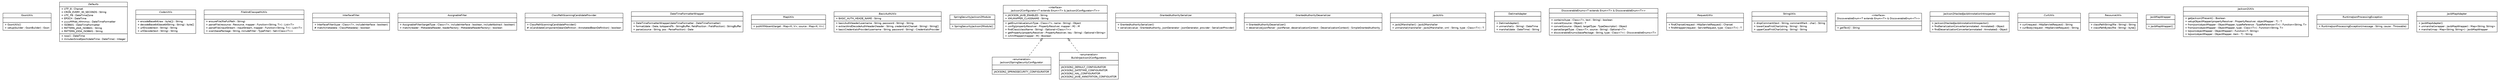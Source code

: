 #!/usr/local/bin/dot
#
# Class diagram 
# Generated by UMLGraph version R5_6-24-gf6e263 (http://www.umlgraph.org/)
#

digraph G {
	edge [fontname="Helvetica",fontsize=10,labelfontname="Helvetica",labelfontsize=10];
	node [fontname="Helvetica",fontsize=10,shape=plaintext];
	nodesep=0.25;
	ranksep=0.5;
	// cn.home1.oss.lib.common.GsonUtils
	c0 [label=<<table title="cn.home1.oss.lib.common.GsonUtils" border="0" cellborder="1" cellspacing="0" cellpadding="2" port="p" href="./GsonUtils.html">
		<tr><td><table border="0" cellspacing="0" cellpadding="1">
<tr><td align="center" balign="center"> GsonUtils </td></tr>
		</table></td></tr>
		<tr><td><table border="0" cellspacing="0" cellpadding="1">
<tr><td align="left" balign="left">  </td></tr>
		</table></td></tr>
		<tr><td><table border="0" cellspacing="0" cellpadding="1">
<tr><td align="left" balign="left"> + GsonUtils() </td></tr>
<tr><td align="left" balign="left"> + setup(builder : GsonBuilder) : Gson </td></tr>
		</table></td></tr>
		</table>>, URL="./GsonUtils.html", fontname="Helvetica", fontcolor="black", fontsize=10.0];
	// cn.home1.oss.lib.common.Defaults
	c1 [label=<<table title="cn.home1.oss.lib.common.Defaults" border="0" cellborder="1" cellspacing="0" cellpadding="2" port="p" href="./Defaults.html">
		<tr><td><table border="0" cellspacing="0" cellpadding="1">
<tr><td align="center" balign="center"><font face="Helvetica-Oblique"> Defaults </font></td></tr>
		</table></td></tr>
		<tr><td><table border="0" cellspacing="0" cellpadding="1">
<tr><td align="left" balign="left"> + UTF_8 : Charset </td></tr>
<tr><td align="left" balign="left"> + CRON_EVERY_30_SECONDS : String </td></tr>
<tr><td align="left" balign="left"> + UTC_P8 : DateTimeZone </td></tr>
<tr><td align="left" balign="left"> + EPOCH : DateTime </td></tr>
<tr><td align="left" balign="left"> + yyyyMMdd_HHmmss : DateTimeFormatter </td></tr>
<tr><td align="left" balign="left"> + ISO8601 : DateTimeFormatter </td></tr>
<tr><td align="left" balign="left"> + PATTERN_JAVA_ISO8601 : String </td></tr>
<tr><td align="left" balign="left"> + PATTERN_JODA_ISO8601 : String </td></tr>
		</table></td></tr>
		<tr><td><table border="0" cellspacing="0" cellpadding="1">
<tr><td align="left" balign="left"> + now() : DateTime </td></tr>
<tr><td align="left" balign="left"> + minutesSinceEpoch(dateTime : DateTime) : Integer </td></tr>
		</table></td></tr>
		</table>>, URL="./Defaults.html", fontname="Helvetica", fontcolor="black", fontsize=10.0];
	// cn.home1.oss.lib.common.CodecUtils
	c2 [label=<<table title="cn.home1.oss.lib.common.CodecUtils" border="0" cellborder="1" cellspacing="0" cellpadding="2" port="p" href="./CodecUtils.html">
		<tr><td><table border="0" cellspacing="0" cellpadding="1">
<tr><td align="center" balign="center"><font face="Helvetica-Oblique"> CodecUtils </font></td></tr>
		</table></td></tr>
		<tr><td><table border="0" cellspacing="0" cellpadding="1">
<tr><td align="left" balign="left">  </td></tr>
		</table></td></tr>
		<tr><td><table border="0" cellspacing="0" cellpadding="1">
<tr><td align="left" balign="left"> + encodeBase64(raw : byte[]) : String </td></tr>
<tr><td align="left" balign="left"> + decodeBase64(base64String : String) : byte[] </td></tr>
<tr><td align="left" balign="left"> + urlEncode(text : String) : String </td></tr>
<tr><td align="left" balign="left"> + urlDecode(text : String) : String </td></tr>
		</table></td></tr>
		</table>>, URL="./CodecUtils.html", fontname="Helvetica", fontcolor="black", fontsize=10.0];
	// cn.home1.oss.lib.common.FileAndClasspathUtils
	c3 [label=<<table title="cn.home1.oss.lib.common.FileAndClasspathUtils" border="0" cellborder="1" cellspacing="0" cellpadding="2" port="p" href="./FileAndClasspathUtils.html">
		<tr><td><table border="0" cellspacing="0" cellpadding="1">
<tr><td align="center" balign="center"> FileAndClasspathUtils </td></tr>
		</table></td></tr>
		<tr><td><table border="0" cellspacing="0" cellpadding="1">
<tr><td align="left" balign="left">  </td></tr>
		</table></td></tr>
		<tr><td><table border="0" cellspacing="0" cellpadding="1">
<tr><td align="left" balign="left"> + ensureFile(fileFullPath : String) </td></tr>
<tr><td align="left" balign="left"> + parseFile(resource : Resource, mapper : Function&lt;String, T&gt;) : List&lt;T&gt; </td></tr>
<tr><td align="left" balign="left"> + parseFile(inputStream : InputStream, mapper : Function&lt;String, T&gt;) : List&lt;T&gt; </td></tr>
<tr><td align="left" balign="left"> + scan(basePackage : String, includeFilter : TypeFilter) : Set&lt;Class&lt;T&gt;&gt; </td></tr>
		</table></td></tr>
		</table>>, URL="./FileAndClasspathUtils.html", fontname="Helvetica", fontcolor="black", fontsize=10.0];
	// cn.home1.oss.lib.common.FileAndClasspathUtils.InterfaceFilter
	c4 [label=<<table title="cn.home1.oss.lib.common.FileAndClasspathUtils.InterfaceFilter" border="0" cellborder="1" cellspacing="0" cellpadding="2" port="p" href="./FileAndClasspathUtils.InterfaceFilter.html">
		<tr><td><table border="0" cellspacing="0" cellpadding="1">
<tr><td align="center" balign="center"> InterfaceFilter </td></tr>
		</table></td></tr>
		<tr><td><table border="0" cellspacing="0" cellpadding="1">
<tr><td align="left" balign="left">  </td></tr>
		</table></td></tr>
		<tr><td><table border="0" cellspacing="0" cellpadding="1">
<tr><td align="left" balign="left"> + InterfaceFilter(type : Class&lt;?&gt;, includeInterface : boolean) </td></tr>
<tr><td align="left" balign="left"> # match(metadata : ClassMetadata) : boolean </td></tr>
		</table></td></tr>
		</table>>, URL="./FileAndClasspathUtils.InterfaceFilter.html", fontname="Helvetica", fontcolor="black", fontsize=10.0];
	// cn.home1.oss.lib.common.FileAndClasspathUtils.AssignableFilter
	c5 [label=<<table title="cn.home1.oss.lib.common.FileAndClasspathUtils.AssignableFilter" border="0" cellborder="1" cellspacing="0" cellpadding="2" port="p" href="./FileAndClasspathUtils.AssignableFilter.html">
		<tr><td><table border="0" cellspacing="0" cellpadding="1">
<tr><td align="center" balign="center"> AssignableFilter </td></tr>
		</table></td></tr>
		<tr><td><table border="0" cellspacing="0" cellpadding="1">
<tr><td align="left" balign="left">  </td></tr>
		</table></td></tr>
		<tr><td><table border="0" cellspacing="0" cellpadding="1">
<tr><td align="left" balign="left"> + AssignableFilter(targetType : Class&lt;?&gt;, includeInterface : boolean, includeAbstract : boolean) </td></tr>
<tr><td align="left" balign="left"> + match(reader : MetadataReader, readerFactory : MetadataReaderFactory) : boolean </td></tr>
		</table></td></tr>
		</table>>, URL="./FileAndClasspathUtils.AssignableFilter.html", fontname="Helvetica", fontcolor="black", fontsize=10.0];
	// cn.home1.oss.lib.common.FileAndClasspathUtils.ClassPathScanningCandidateProvider
	c6 [label=<<table title="cn.home1.oss.lib.common.FileAndClasspathUtils.ClassPathScanningCandidateProvider" border="0" cellborder="1" cellspacing="0" cellpadding="2" port="p" href="./FileAndClasspathUtils.ClassPathScanningCandidateProvider.html">
		<tr><td><table border="0" cellspacing="0" cellpadding="1">
<tr><td align="center" balign="center"> ClassPathScanningCandidateProvider </td></tr>
		</table></td></tr>
		<tr><td><table border="0" cellspacing="0" cellpadding="1">
<tr><td align="left" balign="left">  </td></tr>
		</table></td></tr>
		<tr><td><table border="0" cellspacing="0" cellpadding="1">
<tr><td align="left" balign="left"> + ClassPathScanningCandidateProvider() </td></tr>
<tr><td align="left" balign="left"> # isCandidateComponent(beanDefinition : AnnotatedBeanDefinition) : boolean </td></tr>
		</table></td></tr>
		</table>>, URL="./FileAndClasspathUtils.ClassPathScanningCandidateProvider.html", fontname="Helvetica", fontcolor="black", fontsize=10.0];
	// cn.home1.oss.lib.common.DateTimeFormatterWrapper
	c7 [label=<<table title="cn.home1.oss.lib.common.DateTimeFormatterWrapper" border="0" cellborder="1" cellspacing="0" cellpadding="2" port="p" href="./DateTimeFormatterWrapper.html">
		<tr><td><table border="0" cellspacing="0" cellpadding="1">
<tr><td align="center" balign="center"> DateTimeFormatterWrapper </td></tr>
		</table></td></tr>
		<tr><td><table border="0" cellspacing="0" cellpadding="1">
<tr><td align="left" balign="left">  </td></tr>
		</table></td></tr>
		<tr><td><table border="0" cellspacing="0" cellpadding="1">
<tr><td align="left" balign="left"> + DateTimeFormatterWrapper(dateTimeFormatter : DateTimeFormatter) </td></tr>
<tr><td align="left" balign="left"> + format(date : Date, toAppendTo : StringBuffer, fieldPosition : FieldPosition) : StringBuffer </td></tr>
<tr><td align="left" balign="left"> + parse(source : String, pos : ParsePosition) : Date </td></tr>
		</table></td></tr>
		</table>>, URL="./DateTimeFormatterWrapper.html", fontname="Helvetica", fontcolor="black", fontsize=10.0];
	// cn.home1.oss.lib.common.MapUtils
	c8 [label=<<table title="cn.home1.oss.lib.common.MapUtils" border="0" cellborder="1" cellspacing="0" cellpadding="2" port="p" href="./MapUtils.html">
		<tr><td><table border="0" cellspacing="0" cellpadding="1">
<tr><td align="center" balign="center"> MapUtils </td></tr>
		</table></td></tr>
		<tr><td><table border="0" cellspacing="0" cellpadding="1">
<tr><td align="left" balign="left">  </td></tr>
		</table></td></tr>
		<tr><td><table border="0" cellspacing="0" cellpadding="1">
<tr><td align="left" balign="left"> + putAllIfAbsent(target : Map&lt;K, V&gt;, source : Map&lt;K, V&gt;) </td></tr>
		</table></td></tr>
		</table>>, URL="./MapUtils.html", fontname="Helvetica", fontcolor="black", fontsize=10.0];
	// cn.home1.oss.lib.common.BasicAuthUtils
	c9 [label=<<table title="cn.home1.oss.lib.common.BasicAuthUtils" border="0" cellborder="1" cellspacing="0" cellpadding="2" port="p" href="./BasicAuthUtils.html">
		<tr><td><table border="0" cellspacing="0" cellpadding="1">
<tr><td align="center" balign="center"><font face="Helvetica-Oblique"> BasicAuthUtils </font></td></tr>
		</table></td></tr>
		<tr><td><table border="0" cellspacing="0" cellpadding="1">
<tr><td align="left" balign="left"> + BASIC_AUTH_HEADE_NAME : String </td></tr>
		</table></td></tr>
		<tr><td><table border="0" cellspacing="0" cellpadding="1">
<tr><td align="left" balign="left"> + basicAuthHeader(username : String, password : String) : String </td></tr>
<tr><td align="left" balign="left"> + extractAndDecodeAuthHeader(header : String, credentialsCharset : String) : String[] </td></tr>
<tr><td align="left" balign="left"> + basicCredentialsProvider(username : String, password : String) : CredentialsProvider </td></tr>
		</table></td></tr>
		</table>>, URL="./BasicAuthUtils.html", fontname="Helvetica", fontcolor="black", fontsize=10.0];
	// cn.home1.oss.lib.common.SpringSecurityJackson2Module
	c10 [label=<<table title="cn.home1.oss.lib.common.SpringSecurityJackson2Module" border="0" cellborder="1" cellspacing="0" cellpadding="2" port="p" href="./SpringSecurityJackson2Module.html">
		<tr><td><table border="0" cellspacing="0" cellpadding="1">
<tr><td align="center" balign="center"> SpringSecurityJackson2Module </td></tr>
		</table></td></tr>
		<tr><td><table border="0" cellspacing="0" cellpadding="1">
<tr><td align="left" balign="left">  </td></tr>
		</table></td></tr>
		<tr><td><table border="0" cellspacing="0" cellpadding="1">
<tr><td align="left" balign="left"> + SpringSecurityJackson2Module() </td></tr>
		</table></td></tr>
		</table>>, URL="./SpringSecurityJackson2Module.html", fontname="Helvetica", fontcolor="black", fontsize=10.0];
	// cn.home1.oss.lib.common.SpringSecurityJackson2Module.Jackson2SpringSecurityConfigurator
	c11 [label=<<table title="cn.home1.oss.lib.common.SpringSecurityJackson2Module.Jackson2SpringSecurityConfigurator" border="0" cellborder="1" cellspacing="0" cellpadding="2" port="p" href="./SpringSecurityJackson2Module.Jackson2SpringSecurityConfigurator.html">
		<tr><td><table border="0" cellspacing="0" cellpadding="1">
<tr><td align="center" balign="center"> &#171;enumeration&#187; </td></tr>
<tr><td align="center" balign="center"> Jackson2SpringSecurityConfigurator </td></tr>
		</table></td></tr>
		<tr><td><table border="0" cellspacing="0" cellpadding="1">
<tr><td align="left" balign="left">  </td></tr>
		</table></td></tr>
		<tr><td><table border="0" cellspacing="0" cellpadding="1">
<tr><td align="left" balign="left"> JACKSON2_SPRINGSECURITY_CONFIGURATOR </td></tr>
		</table></td></tr>
		</table>>, URL="./SpringSecurityJackson2Module.Jackson2SpringSecurityConfigurator.html", fontname="Helvetica", fontcolor="black", fontsize=10.0];
	// cn.home1.oss.lib.common.SpringSecurityJackson2Module.GrantedAuthoritySerializer
	c12 [label=<<table title="cn.home1.oss.lib.common.SpringSecurityJackson2Module.GrantedAuthoritySerializer" border="0" cellborder="1" cellspacing="0" cellpadding="2" port="p" href="./SpringSecurityJackson2Module.GrantedAuthoritySerializer.html">
		<tr><td><table border="0" cellspacing="0" cellpadding="1">
<tr><td align="center" balign="center"> GrantedAuthoritySerializer </td></tr>
		</table></td></tr>
		<tr><td><table border="0" cellspacing="0" cellpadding="1">
<tr><td align="left" balign="left">  </td></tr>
		</table></td></tr>
		<tr><td><table border="0" cellspacing="0" cellpadding="1">
<tr><td align="left" balign="left"> + GrantedAuthoritySerializer() </td></tr>
<tr><td align="left" balign="left"> + serialize(value : GrantedAuthority, jsonGenerator : JsonGenerator, provider : SerializerProvider) </td></tr>
		</table></td></tr>
		</table>>, URL="./SpringSecurityJackson2Module.GrantedAuthoritySerializer.html", fontname="Helvetica", fontcolor="black", fontsize=10.0];
	// cn.home1.oss.lib.common.SpringSecurityJackson2Module.GrantedAuthorityDeserializer
	c13 [label=<<table title="cn.home1.oss.lib.common.SpringSecurityJackson2Module.GrantedAuthorityDeserializer" border="0" cellborder="1" cellspacing="0" cellpadding="2" port="p" href="./SpringSecurityJackson2Module.GrantedAuthorityDeserializer.html">
		<tr><td><table border="0" cellspacing="0" cellpadding="1">
<tr><td align="center" balign="center"> GrantedAuthorityDeserializer </td></tr>
		</table></td></tr>
		<tr><td><table border="0" cellspacing="0" cellpadding="1">
<tr><td align="left" balign="left">  </td></tr>
		</table></td></tr>
		<tr><td><table border="0" cellspacing="0" cellpadding="1">
<tr><td align="left" balign="left"> + GrantedAuthorityDeserializer() </td></tr>
<tr><td align="left" balign="left"> + deserialize(jsonParser : JsonParser, deserializationContext : DeserializationContext) : SimpleGrantedAuthority </td></tr>
		</table></td></tr>
		</table>>, URL="./SpringSecurityJackson2Module.GrantedAuthorityDeserializer.html", fontname="Helvetica", fontcolor="black", fontsize=10.0];
	// cn.home1.oss.lib.common.JaxbUtils
	c14 [label=<<table title="cn.home1.oss.lib.common.JaxbUtils" border="0" cellborder="1" cellspacing="0" cellpadding="2" port="p" href="./JaxbUtils.html">
		<tr><td><table border="0" cellspacing="0" cellpadding="1">
<tr><td align="center" balign="center"> JaxbUtils </td></tr>
		</table></td></tr>
		<tr><td><table border="0" cellspacing="0" cellpadding="1">
<tr><td align="left" balign="left">  </td></tr>
		</table></td></tr>
		<tr><td><table border="0" cellspacing="0" cellpadding="1">
<tr><td align="left" balign="left"> + jaxb2Marshaller() : Jaxb2Marshaller </td></tr>
<tr><td align="left" balign="left"> + unmarshal(marshaller : Jaxb2Marshaller, xml : String, type : Class&lt;T&gt;) : T </td></tr>
		</table></td></tr>
		</table>>, URL="./JaxbUtils.html", fontname="Helvetica", fontcolor="black", fontsize=10.0];
	// cn.home1.oss.lib.common.JaxbUtils.DatimeAdapter
	c15 [label=<<table title="cn.home1.oss.lib.common.JaxbUtils.DatimeAdapter" border="0" cellborder="1" cellspacing="0" cellpadding="2" port="p" href="./JaxbUtils.DatimeAdapter.html">
		<tr><td><table border="0" cellspacing="0" cellpadding="1">
<tr><td align="center" balign="center"> DatimeAdapter </td></tr>
		</table></td></tr>
		<tr><td><table border="0" cellspacing="0" cellpadding="1">
<tr><td align="left" balign="left">  </td></tr>
		</table></td></tr>
		<tr><td><table border="0" cellspacing="0" cellpadding="1">
<tr><td align="left" balign="left"> + DatimeAdapter() </td></tr>
<tr><td align="left" balign="left"> + unmarshal(s : String) : DateTime </td></tr>
<tr><td align="left" balign="left"> + marshal(date : DateTime) : String </td></tr>
		</table></td></tr>
		</table>>, URL="./JaxbUtils.DatimeAdapter.html", fontname="Helvetica", fontcolor="black", fontsize=10.0];
	// cn.home1.oss.lib.common.DiscoverableEnums<T extends java.lang.Enum<T> & cn.home1.oss.lib.common.DiscoverableEnum<T>>
	c16 [label=<<table title="cn.home1.oss.lib.common.DiscoverableEnums" border="0" cellborder="1" cellspacing="0" cellpadding="2" port="p" href="./DiscoverableEnums.html">
		<tr><td><table border="0" cellspacing="0" cellpadding="1">
<tr><td align="center" balign="center"> DiscoverableEnums&lt;T extends Enum&lt;T&gt; &amp; DiscoverableEnum&lt;T&gt;&gt; </td></tr>
		</table></td></tr>
		<tr><td><table border="0" cellspacing="0" cellpadding="1">
<tr><td align="left" balign="left">  </td></tr>
		</table></td></tr>
		<tr><td><table border="0" cellspacing="0" cellpadding="1">
<tr><td align="left" balign="left"> + contains(type : Class&lt;?&gt;, text : String) : boolean </td></tr>
<tr><td align="left" balign="left"> + convert(source : Object) : T </td></tr>
<tr><td align="left" balign="left"> + convert(source : Object, targetType : TypeDescriptor) : Object </td></tr>
<tr><td align="left" balign="left"> + parse(targetType : Class&lt;T&gt;, source : String) : Optional&lt;T&gt; </td></tr>
<tr><td align="left" balign="left"> + discoverableEnums(basePackage : String, type : Class&lt;?&gt;) : DiscoverableEnums&lt;T&gt; </td></tr>
		</table></td></tr>
		</table>>, URL="./DiscoverableEnums.html", fontname="Helvetica", fontcolor="black", fontsize=10.0];
	// cn.home1.oss.lib.common.RequestUtlis
	c17 [label=<<table title="cn.home1.oss.lib.common.RequestUtlis" border="0" cellborder="1" cellspacing="0" cellpadding="2" port="p" href="./RequestUtlis.html">
		<tr><td><table border="0" cellspacing="0" cellpadding="1">
<tr><td align="center" balign="center"><font face="Helvetica-Oblique"> RequestUtlis </font></td></tr>
		</table></td></tr>
		<tr><td><table border="0" cellspacing="0" cellpadding="1">
<tr><td align="left" balign="left">  </td></tr>
		</table></td></tr>
		<tr><td><table border="0" cellspacing="0" cellpadding="1">
<tr><td align="left" balign="left"> + findCharset(request : HttpServletRequest) : Charset </td></tr>
<tr><td align="left" balign="left"> + findWrapper(request : ServletRequest, type : Class&lt;T&gt;) : T </td></tr>
		</table></td></tr>
		</table>>, URL="./RequestUtlis.html", fontname="Helvetica", fontcolor="black", fontsize=10.0];
	// cn.home1.oss.lib.common.StringUtils
	c18 [label=<<table title="cn.home1.oss.lib.common.StringUtils" border="0" cellborder="1" cellspacing="0" cellpadding="2" port="p" href="./StringUtils.html">
		<tr><td><table border="0" cellspacing="0" cellpadding="1">
<tr><td align="center" balign="center"> StringUtils </td></tr>
		</table></td></tr>
		<tr><td><table border="0" cellspacing="0" cellpadding="1">
<tr><td align="left" balign="left">  </td></tr>
		</table></td></tr>
		<tr><td><table border="0" cellspacing="0" cellpadding="1">
<tr><td align="left" balign="left"> + dropComment(text : String, commentMark : char) : String </td></tr>
<tr><td align="left" balign="left"> + lowerCaseFirstChar(string : String) : String </td></tr>
<tr><td align="left" balign="left"> + upperCaseFirstChar(string : String) : String </td></tr>
		</table></td></tr>
		</table>>, URL="./StringUtils.html", fontname="Helvetica", fontcolor="black", fontsize=10.0];
	// cn.home1.oss.lib.common.DiscoverableEnum<T extends java.lang.Enum<T> & cn.home1.oss.lib.common.DiscoverableEnum<T>>
	c19 [label=<<table title="cn.home1.oss.lib.common.DiscoverableEnum" border="0" cellborder="1" cellspacing="0" cellpadding="2" port="p" href="./DiscoverableEnum.html">
		<tr><td><table border="0" cellspacing="0" cellpadding="1">
<tr><td align="center" balign="center"> &#171;interface&#187; </td></tr>
<tr><td align="center" balign="center"> DiscoverableEnum&lt;T extends Enum&lt;T&gt; &amp; DiscoverableEnum&lt;T&gt;&gt; </td></tr>
		</table></td></tr>
		<tr><td><table border="0" cellspacing="0" cellpadding="1">
<tr><td align="left" balign="left">  </td></tr>
		</table></td></tr>
		<tr><td><table border="0" cellspacing="0" cellpadding="1">
<tr><td align="left" balign="left"><font face="Helvetica-Oblique" point-size="10.0"> + getText() : String </font></td></tr>
		</table></td></tr>
		</table>>, URL="./DiscoverableEnum.html", fontname="Helvetica", fontcolor="black", fontsize=10.0];
	// cn.home1.oss.lib.common.Jackson2HackedJaxbAnnotationIntrospector
	c20 [label=<<table title="cn.home1.oss.lib.common.Jackson2HackedJaxbAnnotationIntrospector" border="0" cellborder="1" cellspacing="0" cellpadding="2" port="p" href="./Jackson2HackedJaxbAnnotationIntrospector.html">
		<tr><td><table border="0" cellspacing="0" cellpadding="1">
<tr><td align="center" balign="center"> Jackson2HackedJaxbAnnotationIntrospector </td></tr>
		</table></td></tr>
		<tr><td><table border="0" cellspacing="0" cellpadding="1">
<tr><td align="left" balign="left">  </td></tr>
		</table></td></tr>
		<tr><td><table border="0" cellspacing="0" cellpadding="1">
<tr><td align="left" balign="left"> + Jackson2HackedJaxbAnnotationIntrospector() </td></tr>
<tr><td align="left" balign="left"> + findSerializationConverter(annotated : Annotated) : Object </td></tr>
<tr><td align="left" balign="left"> + findDeserializationConverter(annotated : Annotated) : Object </td></tr>
		</table></td></tr>
		</table>>, URL="./Jackson2HackedJaxbAnnotationIntrospector.html", fontname="Helvetica", fontcolor="black", fontsize=10.0];
	// cn.home1.oss.lib.common.CurlUtils
	c21 [label=<<table title="cn.home1.oss.lib.common.CurlUtils" border="0" cellborder="1" cellspacing="0" cellpadding="2" port="p" href="./CurlUtils.html">
		<tr><td><table border="0" cellspacing="0" cellpadding="1">
<tr><td align="center" balign="center"><font face="Helvetica-Oblique"> CurlUtils </font></td></tr>
		</table></td></tr>
		<tr><td><table border="0" cellspacing="0" cellpadding="1">
<tr><td align="left" balign="left">  </td></tr>
		</table></td></tr>
		<tr><td><table border="0" cellspacing="0" cellpadding="1">
<tr><td align="left" balign="left"> + curl(request : HttpServletRequest) : String </td></tr>
<tr><td align="left" balign="left"> + curlBody(request : HttpServletRequest) : String </td></tr>
		</table></td></tr>
		</table>>, URL="./CurlUtils.html", fontname="Helvetica", fontcolor="black", fontsize=10.0];
	// cn.home1.oss.lib.common.ResourceUtils
	c22 [label=<<table title="cn.home1.oss.lib.common.ResourceUtils" border="0" cellborder="1" cellspacing="0" cellpadding="2" port="p" href="./ResourceUtils.html">
		<tr><td><table border="0" cellspacing="0" cellpadding="1">
<tr><td align="center" balign="center"> ResourceUtils </td></tr>
		</table></td></tr>
		<tr><td><table border="0" cellspacing="0" cellpadding="1">
<tr><td align="left" balign="left">  </td></tr>
		</table></td></tr>
		<tr><td><table border="0" cellspacing="0" cellpadding="1">
<tr><td align="left" balign="left"> + classPathString(file : String) : String </td></tr>
<tr><td align="left" balign="left"> + classPathBytes(file : String) : byte[] </td></tr>
		</table></td></tr>
		</table>>, URL="./ResourceUtils.html", fontname="Helvetica", fontcolor="black", fontsize=10.0];
	// cn.home1.oss.lib.common.Jackson2Configurator<T extends java.lang.Enum<T> & cn.home1.oss.lib.common.Jackson2Configurator<T>>
	c23 [label=<<table title="cn.home1.oss.lib.common.Jackson2Configurator" border="0" cellborder="1" cellspacing="0" cellpadding="2" port="p" href="./Jackson2Configurator.html">
		<tr><td><table border="0" cellspacing="0" cellpadding="1">
<tr><td align="center" balign="center"> &#171;interface&#187; </td></tr>
<tr><td align="center" balign="center"> Jackson2Configurator&lt;T extends Enum&lt;T&gt; &amp; Jackson2Configurator&lt;T&gt;&gt; </td></tr>
		</table></td></tr>
		<tr><td><table border="0" cellspacing="0" cellpadding="1">
<tr><td align="left" balign="left"> + JACKSON_JAXB_ENABLED : String </td></tr>
<tr><td align="left" balign="left"> + XMLMAPPER_CLASSNAME : String </td></tr>
		</table></td></tr>
		<tr><td><table border="0" cellspacing="0" cellpadding="1">
<tr><td align="left" balign="left"> + getEnumValue(enumType : Class&lt;?&gt;, name : String) : Object </td></tr>
<tr><td align="left" balign="left"><font face="Helvetica-Oblique" point-size="10.0"> + config(propertyResolver : PropertyResolver, mapper : M) : M </font></td></tr>
<tr><td align="left" balign="left"> + findClass(className : String) : Optional&lt;Class&lt;?&gt;&gt; </td></tr>
<tr><td align="left" balign="left"> + getProperty(propertyResolver : PropertyResolver, key : String) : Optional&lt;String&gt; </td></tr>
<tr><td align="left" balign="left"> + isXmlMapper(mapper : M) : Boolean </td></tr>
		</table></td></tr>
		</table>>, URL="./Jackson2Configurator.html", fontname="Helvetica", fontcolor="black", fontsize=10.0];
	// cn.home1.oss.lib.common.Jackson2Configurator.BuildinJackson2Configurators
	c24 [label=<<table title="cn.home1.oss.lib.common.Jackson2Configurator.BuildinJackson2Configurators" border="0" cellborder="1" cellspacing="0" cellpadding="2" port="p" href="./Jackson2Configurator.BuildinJackson2Configurators.html">
		<tr><td><table border="0" cellspacing="0" cellpadding="1">
<tr><td align="center" balign="center"> &#171;enumeration&#187; </td></tr>
<tr><td align="center" balign="center"> BuildinJackson2Configurators </td></tr>
		</table></td></tr>
		<tr><td><table border="0" cellspacing="0" cellpadding="1">
<tr><td align="left" balign="left">  </td></tr>
		</table></td></tr>
		<tr><td><table border="0" cellspacing="0" cellpadding="1">
<tr><td align="left" balign="left"> JACKSON2_DEFAULT_CONFIGURATOR </td></tr>
<tr><td align="left" balign="left"> JACKSON2_DATETIME_CONFIGURATOR </td></tr>
<tr><td align="left" balign="left"> JACKSON2_HAL_CONFIGURATOR </td></tr>
<tr><td align="left" balign="left"> JACKSON2_JAXB_ANNOTATION_CONFIGUATOR </td></tr>
		</table></td></tr>
		</table>>, URL="./Jackson2Configurator.BuildinJackson2Configurators.html", fontname="Helvetica", fontcolor="black", fontsize=10.0];
	// cn.home1.oss.lib.common.JaxbMapWrapper
	c25 [label=<<table title="cn.home1.oss.lib.common.JaxbMapWrapper" border="0" cellborder="1" cellspacing="0" cellpadding="2" port="p" href="./JaxbMapWrapper.html">
		<tr><td><table border="0" cellspacing="0" cellpadding="1">
<tr><td align="center" balign="center"> JaxbMapWrapper </td></tr>
		</table></td></tr>
		<tr><td><table border="0" cellspacing="0" cellpadding="1">
<tr><td align="left" balign="left">  </td></tr>
		</table></td></tr>
		<tr><td><table border="0" cellspacing="0" cellpadding="1">
<tr><td align="left" balign="left"> + JaxbMapWrapper() </td></tr>
		</table></td></tr>
		</table>>, URL="./JaxbMapWrapper.html", fontname="Helvetica", fontcolor="black", fontsize=10.0];
	// cn.home1.oss.lib.common.Jackson2Utils
	c26 [label=<<table title="cn.home1.oss.lib.common.Jackson2Utils" border="0" cellborder="1" cellspacing="0" cellpadding="2" port="p" href="./Jackson2Utils.html">
		<tr><td><table border="0" cellspacing="0" cellpadding="1">
<tr><td align="center" balign="center"> Jackson2Utils </td></tr>
		</table></td></tr>
		<tr><td><table border="0" cellspacing="0" cellpadding="1">
<tr><td align="left" balign="left">  </td></tr>
		</table></td></tr>
		<tr><td><table border="0" cellspacing="0" cellpadding="1">
<tr><td align="left" balign="left"> + getJackson2Present() : Boolean </td></tr>
<tr><td align="left" balign="left"> + setupObjectMapper(propertyResolver : PropertyResolver, objectMapper : T) : T </td></tr>
<tr><td align="left" balign="left"> + fromJson(objectMapper : ObjectMapper, typeReference : TypeReference&lt;T&gt;) : Function&lt;String, T&gt; </td></tr>
<tr><td align="left" balign="left"> + fromJson(objectMapper : ObjectMapper, type : Class&lt;T&gt;) : Function&lt;String, T&gt; </td></tr>
<tr><td align="left" balign="left"> + toJson(objectMapper : ObjectMapper) : Function&lt;T, String&gt; </td></tr>
<tr><td align="left" balign="left"> + toJson(objectMapper : ObjectMapper, item : T) : String </td></tr>
		</table></td></tr>
		</table>>, URL="./Jackson2Utils.html", fontname="Helvetica", fontcolor="black", fontsize=10.0];
	// cn.home1.oss.lib.common.Jackson2Utils.RuntimeJsonProcessingException
	c27 [label=<<table title="cn.home1.oss.lib.common.Jackson2Utils.RuntimeJsonProcessingException" border="0" cellborder="1" cellspacing="0" cellpadding="2" port="p" href="./Jackson2Utils.RuntimeJsonProcessingException.html">
		<tr><td><table border="0" cellspacing="0" cellpadding="1">
<tr><td align="center" balign="center"> RuntimeJsonProcessingException </td></tr>
		</table></td></tr>
		<tr><td><table border="0" cellspacing="0" cellpadding="1">
<tr><td align="left" balign="left">  </td></tr>
		</table></td></tr>
		<tr><td><table border="0" cellspacing="0" cellpadding="1">
<tr><td align="left" balign="left"> + RuntimeJsonProcessingException(message : String, cause : Throwable) </td></tr>
		</table></td></tr>
		</table>>, URL="./Jackson2Utils.RuntimeJsonProcessingException.html", fontname="Helvetica", fontcolor="black", fontsize=10.0];
	// cn.home1.oss.lib.common.JaxbMapAdapter
	c28 [label=<<table title="cn.home1.oss.lib.common.JaxbMapAdapter" border="0" cellborder="1" cellspacing="0" cellpadding="2" port="p" href="./JaxbMapAdapter.html">
		<tr><td><table border="0" cellspacing="0" cellpadding="1">
<tr><td align="center" balign="center"> JaxbMapAdapter </td></tr>
		</table></td></tr>
		<tr><td><table border="0" cellspacing="0" cellpadding="1">
<tr><td align="left" balign="left">  </td></tr>
		</table></td></tr>
		<tr><td><table border="0" cellspacing="0" cellpadding="1">
<tr><td align="left" balign="left"> + JaxbMapAdapter() </td></tr>
<tr><td align="left" balign="left"> + unmarshal(wrapper : JaxbMapWrapper) : Map&lt;String, String&gt; </td></tr>
<tr><td align="left" balign="left"> + marshal(map : Map&lt;String, String&gt;) : JaxbMapWrapper </td></tr>
		</table></td></tr>
		</table>>, URL="./JaxbMapAdapter.html", fontname="Helvetica", fontcolor="black", fontsize=10.0];
	//cn.home1.oss.lib.common.SpringSecurityJackson2Module.Jackson2SpringSecurityConfigurator implements cn.home1.oss.lib.common.Jackson2Configurator<T extends java.lang.Enum<T> & cn.home1.oss.lib.common.Jackson2Configurator<T>>
	c23:p -> c11:p [dir=back,arrowtail=empty,style=dashed];
	//cn.home1.oss.lib.common.Jackson2Configurator.BuildinJackson2Configurators implements cn.home1.oss.lib.common.Jackson2Configurator<T extends java.lang.Enum<T> & cn.home1.oss.lib.common.Jackson2Configurator<T>>
	c23:p -> c24:p [dir=back,arrowtail=empty,style=dashed];
}

